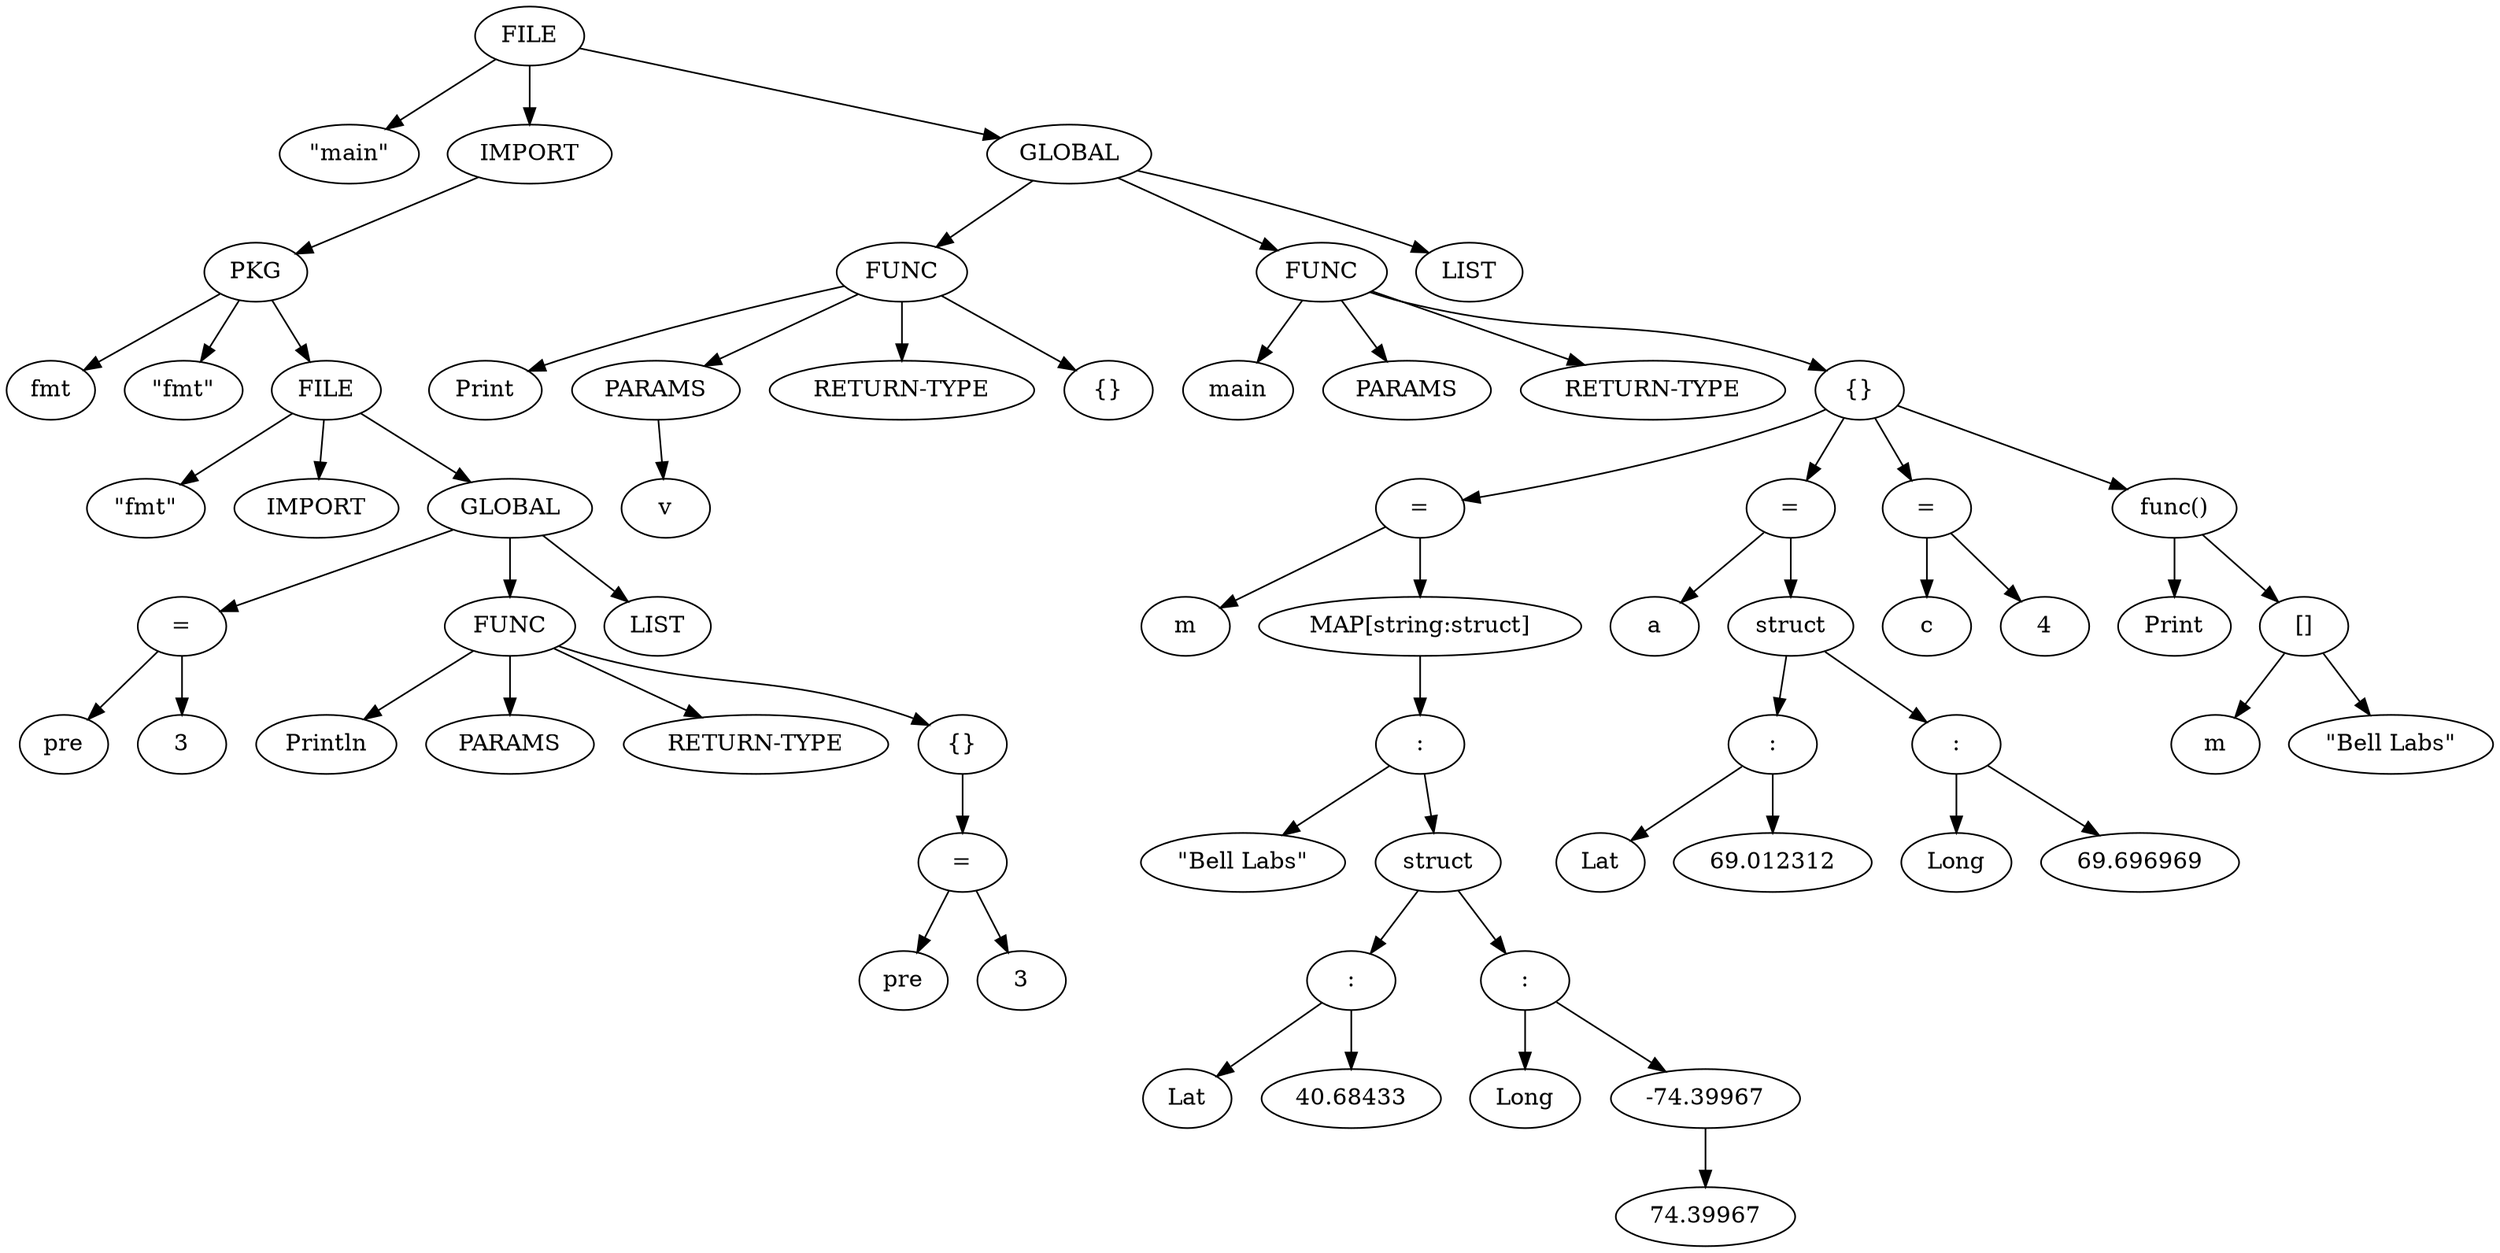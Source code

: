digraph G {
	0 -> 1;
	0 -> 2;
	2 -> 3;
	3 -> 4;
	3 -> 5;
	3 -> 6;
	6 -> 7;
	6 -> 8;
	6 -> 9;
	9 -> 10;
	10 -> 11;
	10 -> 12;
	9 -> 13;
	13 -> 14;
	13 -> 15;
	13 -> 16;
	13 -> 17;
	17 -> 18;
	18 -> 19;
	18 -> 20;
	9 -> 21;
	0 -> 22;
	22 -> 23;
	23 -> 24;
	23 -> 25;
	25 -> 26;
	23 -> 27;
	23 -> 28;
	22 -> 29;
	29 -> 30;
	29 -> 31;
	29 -> 32;
	29 -> 33;
	33 -> 34;
	34 -> 35;
	34 -> 36;
	36 -> 37;
	37 -> 38;
	37 -> 39;
	39 -> 40;
	40 -> 41;
	40 -> 42;
	39 -> 43;
	43 -> 44;
	43 -> 45;
	45 -> 46;
	33 -> 47;
	47 -> 48;
	47 -> 49;
	49 -> 50;
	50 -> 51;
	50 -> 52;
	49 -> 53;
	53 -> 54;
	53 -> 55;
	33 -> 56;
	56 -> 57;
	56 -> 58;
	33 -> 59;
	59 -> 60;
	59 -> 61;
	61 -> 62;
	61 -> 63;
	22 -> 64;
	0 [label=FILE];	1 [label="\"main\""];	2 [label="IMPORT"];	3 [label="PKG"];	4 [label="fmt"];	5 [label="\"fmt\""];	6 [label="FILE"];	7 [label="\"fmt\""];	8 [label="IMPORT"];	9 [label="GLOBAL"];	10 [label="="];	11 [label="pre"];	12 [label="3"];	13 [label="FUNC"];	14 [label="Println"];	15 [label="PARAMS"];	16 [label="RETURN-TYPE"];	17 [label="{}"];	18 [label="="];	19 [label="pre"];	20 [label="3"];	21 [label="LIST"];	22 [label="GLOBAL"];	23 [label="FUNC"];	24 [label="Print"];	25 [label="PARAMS"];	26 [label="v"];	27 [label="RETURN-TYPE"];	28 [label="{}"];	29 [label="FUNC"];	30 [label="main"];	31 [label="PARAMS"];	32 [label="RETURN-TYPE"];	33 [label="{}"];	34 [label="="];	35 [label="m"];	36 [label="MAP[string:struct]"];	37 [label=":"];	38 [label="\"Bell Labs\""];	39 [label="struct"];	40 [label=":"];	41 [label="Lat"];	42 [label="40.68433"];	43 [label=":"];	44 [label="Long"];	45 [label="-74.39967"];	46 [label="74.39967"];	47 [label="="];	48 [label="a"];	49 [label="struct"];	50 [label=":"];	51 [label="Lat"];	52 [label="69.012312"];	53 [label=":"];	54 [label="Long"];	55 [label="69.696969"];	56 [label="="];	57 [label="c"];	58 [label="4"];	59 [label="func()"];	60 [label="Print"];	61 [label="[]"];	62 [label="m"];	63 [label="\"Bell Labs\""];	64 [label="LIST"];
}